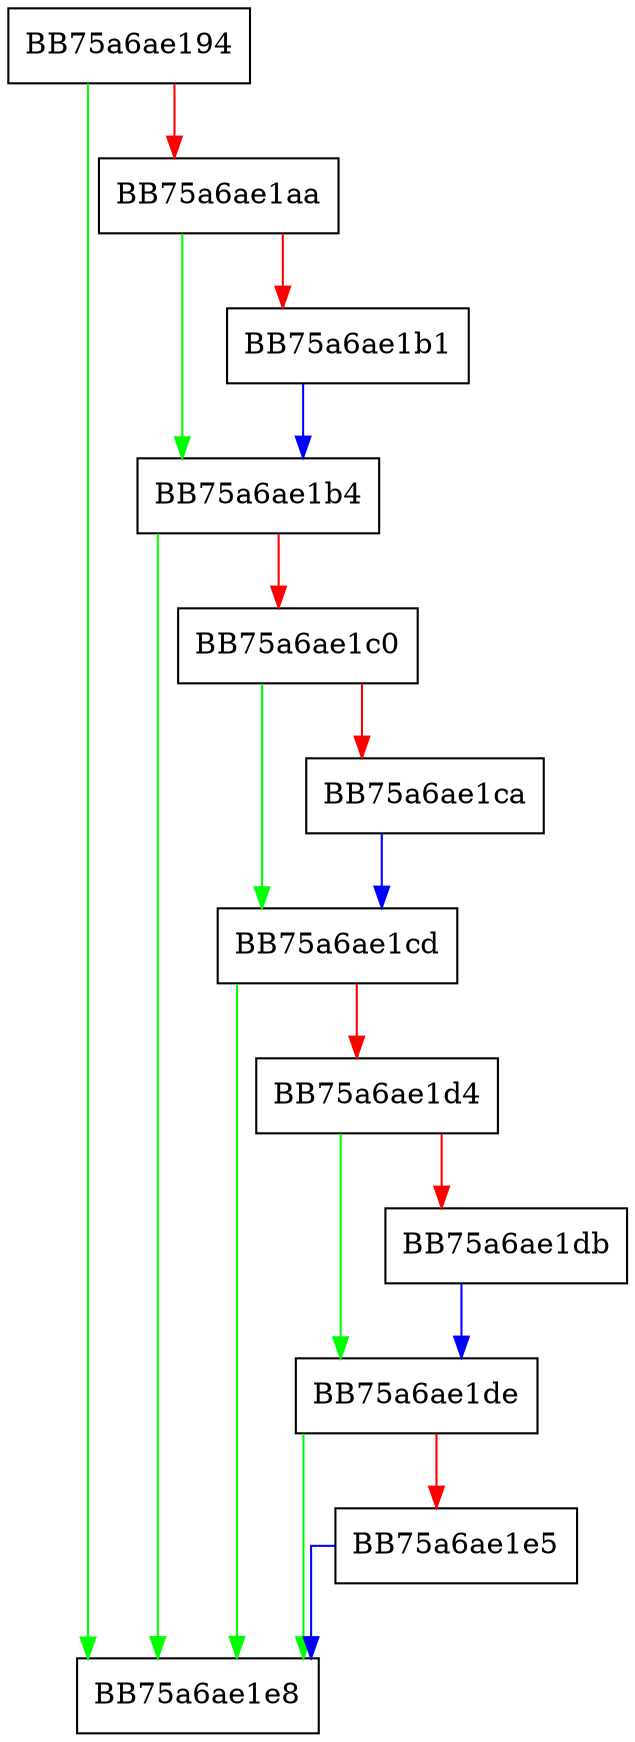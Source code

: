 digraph IsDriveLetter {
  node [shape="box"];
  graph [splines=ortho];
  BB75a6ae194 -> BB75a6ae1e8 [color="green"];
  BB75a6ae194 -> BB75a6ae1aa [color="red"];
  BB75a6ae1aa -> BB75a6ae1b4 [color="green"];
  BB75a6ae1aa -> BB75a6ae1b1 [color="red"];
  BB75a6ae1b1 -> BB75a6ae1b4 [color="blue"];
  BB75a6ae1b4 -> BB75a6ae1e8 [color="green"];
  BB75a6ae1b4 -> BB75a6ae1c0 [color="red"];
  BB75a6ae1c0 -> BB75a6ae1cd [color="green"];
  BB75a6ae1c0 -> BB75a6ae1ca [color="red"];
  BB75a6ae1ca -> BB75a6ae1cd [color="blue"];
  BB75a6ae1cd -> BB75a6ae1e8 [color="green"];
  BB75a6ae1cd -> BB75a6ae1d4 [color="red"];
  BB75a6ae1d4 -> BB75a6ae1de [color="green"];
  BB75a6ae1d4 -> BB75a6ae1db [color="red"];
  BB75a6ae1db -> BB75a6ae1de [color="blue"];
  BB75a6ae1de -> BB75a6ae1e8 [color="green"];
  BB75a6ae1de -> BB75a6ae1e5 [color="red"];
  BB75a6ae1e5 -> BB75a6ae1e8 [color="blue"];
}